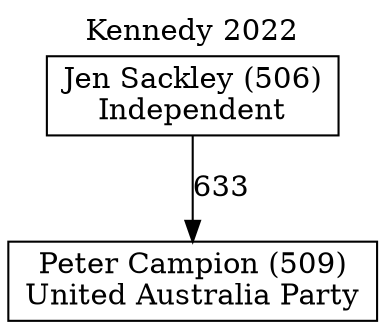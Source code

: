 // House preference flow
digraph "Peter Campion (509)_Kennedy_2022" {
	graph [label="Kennedy 2022" labelloc=t mclimit=10]
	node [shape=box]
	"Peter Campion (509)" [label="Peter Campion (509)
United Australia Party"]
	"Jen Sackley (506)" [label="Jen Sackley (506)
Independent"]
	"Jen Sackley (506)" -> "Peter Campion (509)" [label=633]
}
